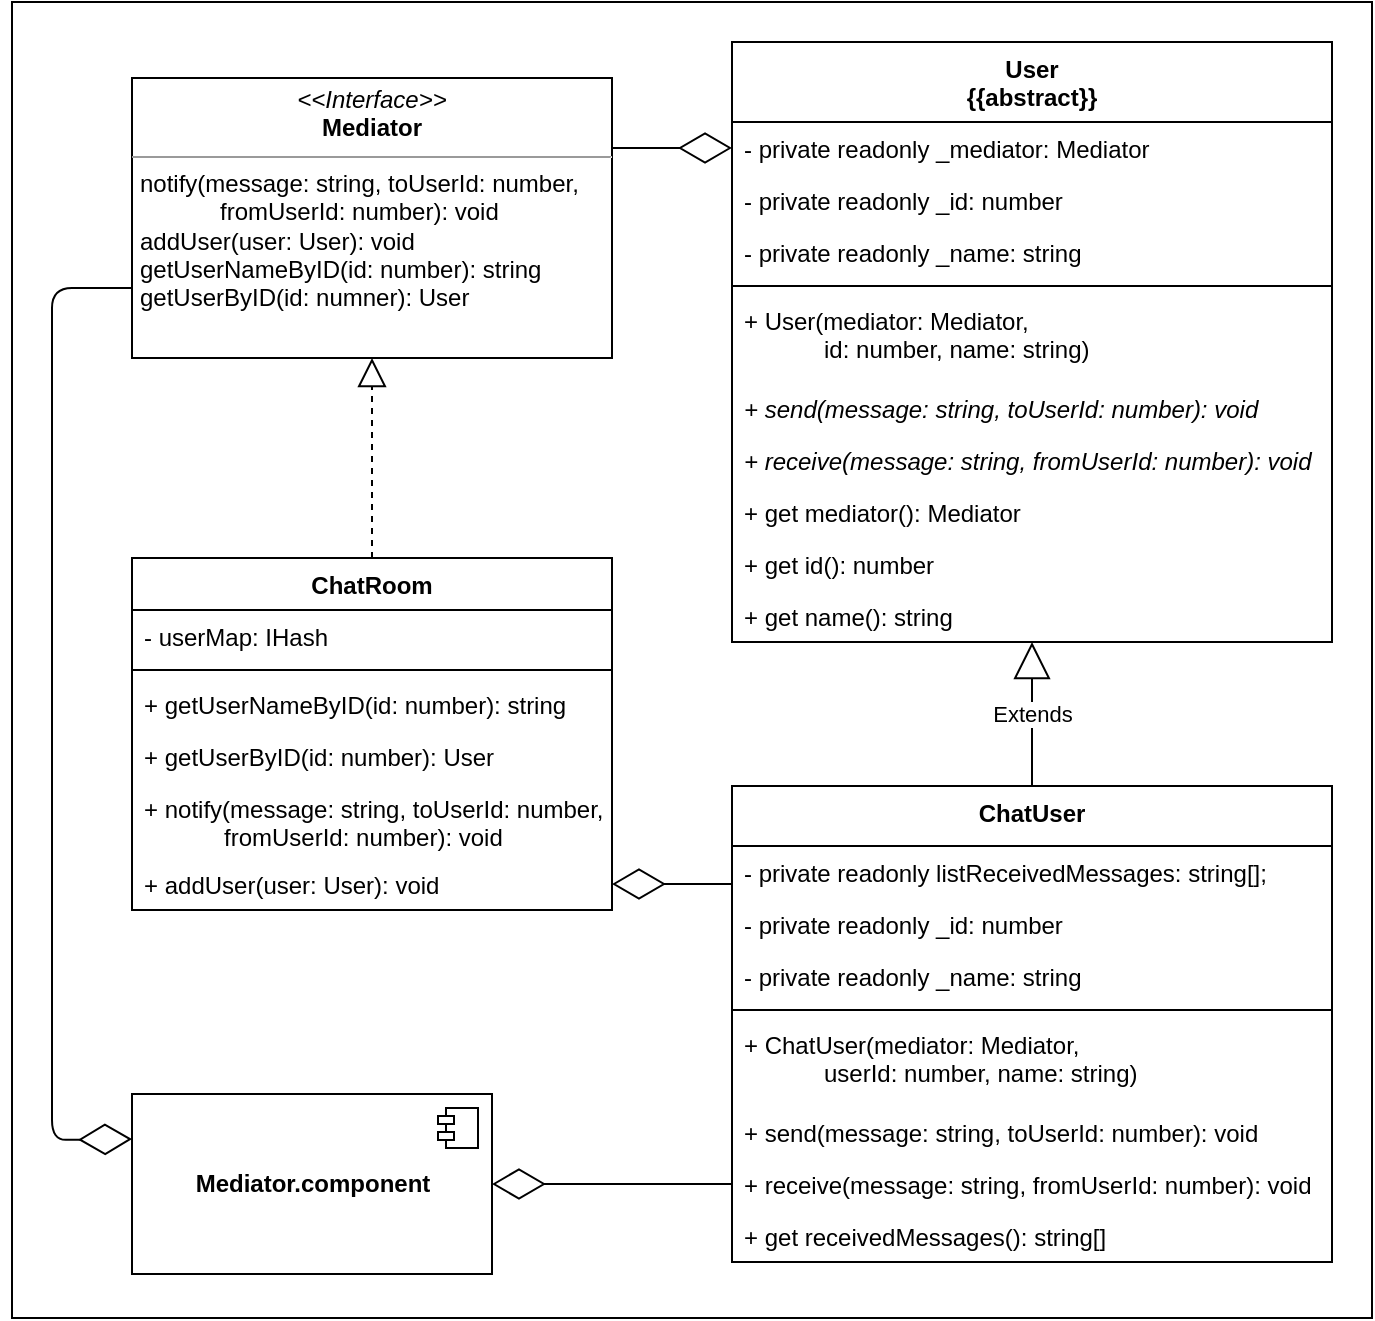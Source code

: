 <mxfile version="13.10.9" type="device"><diagram id="i4FeH9bwblBDaRFKF34I" name="Page-1"><mxGraphModel dx="1752" dy="631" grid="1" gridSize="10" guides="1" tooltips="1" connect="1" arrows="1" fold="1" page="1" pageScale="1" pageWidth="827" pageHeight="1169" math="0" shadow="0"><root><mxCell id="0"/><mxCell id="1" parent="0"/><mxCell id="ltgAlqDpY5igxaq2Ao7G-38" value="" style="rounded=0;whiteSpace=wrap;html=1;" vertex="1" parent="1"><mxGeometry x="180" y="122" width="680" height="658" as="geometry"/></mxCell><mxCell id="ltgAlqDpY5igxaq2Ao7G-1" value="&lt;p style=&quot;margin: 0px ; margin-top: 4px ; text-align: center&quot;&gt;&lt;i&gt;&amp;lt;&amp;lt;Interface&amp;gt;&amp;gt;&lt;/i&gt;&lt;br&gt;&lt;b&gt;Mediator&lt;/b&gt;&lt;/p&gt;&lt;hr size=&quot;1&quot;&gt;&lt;p style=&quot;margin: 0px ; margin-left: 4px&quot;&gt;notify(message: string, toUserId: number,&lt;br&gt;&amp;nbsp; &amp;nbsp; &amp;nbsp; &amp;nbsp; &amp;nbsp; &amp;nbsp; fromUserId: number): void&lt;/p&gt;&lt;p style=&quot;margin: 0px ; margin-left: 4px&quot;&gt;addUser(user: User): void&lt;/p&gt;&lt;p style=&quot;margin: 0px ; margin-left: 4px&quot;&gt;getUserNameByID(id: number): string&lt;/p&gt;&lt;p style=&quot;margin: 0px ; margin-left: 4px&quot;&gt;getUserByID(id: numner): User&lt;/p&gt;" style="verticalAlign=top;align=left;overflow=fill;fontSize=12;fontFamily=Helvetica;html=1;" vertex="1" parent="1"><mxGeometry x="240" y="160" width="240" height="140" as="geometry"/></mxCell><mxCell id="ltgAlqDpY5igxaq2Ao7G-2" value="User&#10;{{abstract}}" style="swimlane;fontStyle=1;align=center;verticalAlign=top;childLayout=stackLayout;horizontal=1;startSize=40;horizontalStack=0;resizeParent=1;resizeParentMax=0;resizeLast=0;collapsible=1;marginBottom=0;" vertex="1" parent="1"><mxGeometry x="540" y="142" width="300" height="300" as="geometry"/></mxCell><mxCell id="ltgAlqDpY5igxaq2Ao7G-3" value="- private readonly _mediator: Mediator" style="text;strokeColor=none;fillColor=none;align=left;verticalAlign=top;spacingLeft=4;spacingRight=4;overflow=hidden;rotatable=0;points=[[0,0.5],[1,0.5]];portConstraint=eastwest;" vertex="1" parent="ltgAlqDpY5igxaq2Ao7G-2"><mxGeometry y="40" width="300" height="26" as="geometry"/></mxCell><mxCell id="ltgAlqDpY5igxaq2Ao7G-6" value="- private readonly _id: number" style="text;strokeColor=none;fillColor=none;align=left;verticalAlign=top;spacingLeft=4;spacingRight=4;overflow=hidden;rotatable=0;points=[[0,0.5],[1,0.5]];portConstraint=eastwest;" vertex="1" parent="ltgAlqDpY5igxaq2Ao7G-2"><mxGeometry y="66" width="300" height="26" as="geometry"/></mxCell><mxCell id="ltgAlqDpY5igxaq2Ao7G-7" value="- private readonly _name: string" style="text;strokeColor=none;fillColor=none;align=left;verticalAlign=top;spacingLeft=4;spacingRight=4;overflow=hidden;rotatable=0;points=[[0,0.5],[1,0.5]];portConstraint=eastwest;" vertex="1" parent="ltgAlqDpY5igxaq2Ao7G-2"><mxGeometry y="92" width="300" height="26" as="geometry"/></mxCell><mxCell id="ltgAlqDpY5igxaq2Ao7G-4" value="" style="line;strokeWidth=1;fillColor=none;align=left;verticalAlign=middle;spacingTop=-1;spacingLeft=3;spacingRight=3;rotatable=0;labelPosition=right;points=[];portConstraint=eastwest;" vertex="1" parent="ltgAlqDpY5igxaq2Ao7G-2"><mxGeometry y="118" width="300" height="8" as="geometry"/></mxCell><mxCell id="ltgAlqDpY5igxaq2Ao7G-5" value="+ User(mediator: Mediator, &#10;            id: number, name: string)" style="text;strokeColor=none;fillColor=none;align=left;verticalAlign=top;spacingLeft=4;spacingRight=4;overflow=hidden;rotatable=0;points=[[0,0.5],[1,0.5]];portConstraint=eastwest;" vertex="1" parent="ltgAlqDpY5igxaq2Ao7G-2"><mxGeometry y="126" width="300" height="44" as="geometry"/></mxCell><mxCell id="ltgAlqDpY5igxaq2Ao7G-8" value="+ send(message: string, toUserId: number): void" style="text;strokeColor=none;fillColor=none;align=left;verticalAlign=top;spacingLeft=4;spacingRight=4;overflow=hidden;rotatable=0;points=[[0,0.5],[1,0.5]];portConstraint=eastwest;fontStyle=2" vertex="1" parent="ltgAlqDpY5igxaq2Ao7G-2"><mxGeometry y="170" width="300" height="26" as="geometry"/></mxCell><mxCell id="ltgAlqDpY5igxaq2Ao7G-9" value="+ receive(message: string, fromUserId: number): void" style="text;strokeColor=none;fillColor=none;align=left;verticalAlign=top;spacingLeft=4;spacingRight=4;overflow=hidden;rotatable=0;points=[[0,0.5],[1,0.5]];portConstraint=eastwest;fontStyle=2" vertex="1" parent="ltgAlqDpY5igxaq2Ao7G-2"><mxGeometry y="196" width="300" height="26" as="geometry"/></mxCell><mxCell id="ltgAlqDpY5igxaq2Ao7G-10" value="+ get mediator(): Mediator" style="text;strokeColor=none;fillColor=none;align=left;verticalAlign=top;spacingLeft=4;spacingRight=4;overflow=hidden;rotatable=0;points=[[0,0.5],[1,0.5]];portConstraint=eastwest;fontStyle=0" vertex="1" parent="ltgAlqDpY5igxaq2Ao7G-2"><mxGeometry y="222" width="300" height="26" as="geometry"/></mxCell><mxCell id="ltgAlqDpY5igxaq2Ao7G-11" value="+ get id(): number" style="text;strokeColor=none;fillColor=none;align=left;verticalAlign=top;spacingLeft=4;spacingRight=4;overflow=hidden;rotatable=0;points=[[0,0.5],[1,0.5]];portConstraint=eastwest;fontStyle=0" vertex="1" parent="ltgAlqDpY5igxaq2Ao7G-2"><mxGeometry y="248" width="300" height="26" as="geometry"/></mxCell><mxCell id="ltgAlqDpY5igxaq2Ao7G-12" value="+ get name(): string" style="text;strokeColor=none;fillColor=none;align=left;verticalAlign=top;spacingLeft=4;spacingRight=4;overflow=hidden;rotatable=0;points=[[0,0.5],[1,0.5]];portConstraint=eastwest;fontStyle=0" vertex="1" parent="ltgAlqDpY5igxaq2Ao7G-2"><mxGeometry y="274" width="300" height="26" as="geometry"/></mxCell><mxCell id="ltgAlqDpY5igxaq2Ao7G-14" value="ChatUser" style="swimlane;fontStyle=1;align=center;verticalAlign=top;childLayout=stackLayout;horizontal=1;startSize=30;horizontalStack=0;resizeParent=1;resizeParentMax=0;resizeLast=0;collapsible=1;marginBottom=0;" vertex="1" parent="1"><mxGeometry x="540" y="514" width="300" height="238" as="geometry"/></mxCell><mxCell id="ltgAlqDpY5igxaq2Ao7G-15" value="- private readonly listReceivedMessages: string[];" style="text;strokeColor=none;fillColor=none;align=left;verticalAlign=top;spacingLeft=4;spacingRight=4;overflow=hidden;rotatable=0;points=[[0,0.5],[1,0.5]];portConstraint=eastwest;" vertex="1" parent="ltgAlqDpY5igxaq2Ao7G-14"><mxGeometry y="30" width="300" height="26" as="geometry"/></mxCell><mxCell id="ltgAlqDpY5igxaq2Ao7G-16" value="- private readonly _id: number" style="text;strokeColor=none;fillColor=none;align=left;verticalAlign=top;spacingLeft=4;spacingRight=4;overflow=hidden;rotatable=0;points=[[0,0.5],[1,0.5]];portConstraint=eastwest;" vertex="1" parent="ltgAlqDpY5igxaq2Ao7G-14"><mxGeometry y="56" width="300" height="26" as="geometry"/></mxCell><mxCell id="ltgAlqDpY5igxaq2Ao7G-17" value="- private readonly _name: string" style="text;strokeColor=none;fillColor=none;align=left;verticalAlign=top;spacingLeft=4;spacingRight=4;overflow=hidden;rotatable=0;points=[[0,0.5],[1,0.5]];portConstraint=eastwest;" vertex="1" parent="ltgAlqDpY5igxaq2Ao7G-14"><mxGeometry y="82" width="300" height="26" as="geometry"/></mxCell><mxCell id="ltgAlqDpY5igxaq2Ao7G-18" value="" style="line;strokeWidth=1;fillColor=none;align=left;verticalAlign=middle;spacingTop=-1;spacingLeft=3;spacingRight=3;rotatable=0;labelPosition=right;points=[];portConstraint=eastwest;" vertex="1" parent="ltgAlqDpY5igxaq2Ao7G-14"><mxGeometry y="108" width="300" height="8" as="geometry"/></mxCell><mxCell id="ltgAlqDpY5igxaq2Ao7G-19" value="+ ChatUser(mediator: Mediator, &#10;            userId: number, name: string)" style="text;strokeColor=none;fillColor=none;align=left;verticalAlign=top;spacingLeft=4;spacingRight=4;overflow=hidden;rotatable=0;points=[[0,0.5],[1,0.5]];portConstraint=eastwest;" vertex="1" parent="ltgAlqDpY5igxaq2Ao7G-14"><mxGeometry y="116" width="300" height="44" as="geometry"/></mxCell><mxCell id="ltgAlqDpY5igxaq2Ao7G-20" value="+ send(message: string, toUserId: number): void" style="text;strokeColor=none;fillColor=none;align=left;verticalAlign=top;spacingLeft=4;spacingRight=4;overflow=hidden;rotatable=0;points=[[0,0.5],[1,0.5]];portConstraint=eastwest;fontStyle=0" vertex="1" parent="ltgAlqDpY5igxaq2Ao7G-14"><mxGeometry y="160" width="300" height="26" as="geometry"/></mxCell><mxCell id="ltgAlqDpY5igxaq2Ao7G-21" value="+ receive(message: string, fromUserId: number): void" style="text;strokeColor=none;fillColor=none;align=left;verticalAlign=top;spacingLeft=4;spacingRight=4;overflow=hidden;rotatable=0;points=[[0,0.5],[1,0.5]];portConstraint=eastwest;fontStyle=0" vertex="1" parent="ltgAlqDpY5igxaq2Ao7G-14"><mxGeometry y="186" width="300" height="26" as="geometry"/></mxCell><mxCell id="ltgAlqDpY5igxaq2Ao7G-22" value="+ get receivedMessages(): string[]" style="text;strokeColor=none;fillColor=none;align=left;verticalAlign=top;spacingLeft=4;spacingRight=4;overflow=hidden;rotatable=0;points=[[0,0.5],[1,0.5]];portConstraint=eastwest;fontStyle=0" vertex="1" parent="ltgAlqDpY5igxaq2Ao7G-14"><mxGeometry y="212" width="300" height="26" as="geometry"/></mxCell><mxCell id="ltgAlqDpY5igxaq2Ao7G-25" value="Extends" style="endArrow=block;endSize=16;endFill=0;html=1;exitX=0.5;exitY=0;exitDx=0;exitDy=0;entryX=0.5;entryY=1;entryDx=0;entryDy=0;entryPerimeter=0;" edge="1" parent="1" source="ltgAlqDpY5igxaq2Ao7G-14" target="ltgAlqDpY5igxaq2Ao7G-12"><mxGeometry width="160" relative="1" as="geometry"><mxPoint x="300" y="650" as="sourcePoint"/><mxPoint x="760" y="470" as="targetPoint"/></mxGeometry></mxCell><mxCell id="ltgAlqDpY5igxaq2Ao7G-26" value="ChatRoom" style="swimlane;fontStyle=1;align=center;verticalAlign=top;childLayout=stackLayout;horizontal=1;startSize=26;horizontalStack=0;resizeParent=1;resizeParentMax=0;resizeLast=0;collapsible=1;marginBottom=0;" vertex="1" parent="1"><mxGeometry x="240" y="400" width="240" height="176" as="geometry"/></mxCell><mxCell id="ltgAlqDpY5igxaq2Ao7G-27" value="- userMap: IHash" style="text;strokeColor=none;fillColor=none;align=left;verticalAlign=top;spacingLeft=4;spacingRight=4;overflow=hidden;rotatable=0;points=[[0,0.5],[1,0.5]];portConstraint=eastwest;" vertex="1" parent="ltgAlqDpY5igxaq2Ao7G-26"><mxGeometry y="26" width="240" height="26" as="geometry"/></mxCell><mxCell id="ltgAlqDpY5igxaq2Ao7G-28" value="" style="line;strokeWidth=1;fillColor=none;align=left;verticalAlign=middle;spacingTop=-1;spacingLeft=3;spacingRight=3;rotatable=0;labelPosition=right;points=[];portConstraint=eastwest;" vertex="1" parent="ltgAlqDpY5igxaq2Ao7G-26"><mxGeometry y="52" width="240" height="8" as="geometry"/></mxCell><mxCell id="ltgAlqDpY5igxaq2Ao7G-29" value="+ getUserNameByID(id: number): string" style="text;strokeColor=none;fillColor=none;align=left;verticalAlign=top;spacingLeft=4;spacingRight=4;overflow=hidden;rotatable=0;points=[[0,0.5],[1,0.5]];portConstraint=eastwest;" vertex="1" parent="ltgAlqDpY5igxaq2Ao7G-26"><mxGeometry y="60" width="240" height="26" as="geometry"/></mxCell><mxCell id="ltgAlqDpY5igxaq2Ao7G-30" value="+ getUserByID(id: number): User" style="text;strokeColor=none;fillColor=none;align=left;verticalAlign=top;spacingLeft=4;spacingRight=4;overflow=hidden;rotatable=0;points=[[0,0.5],[1,0.5]];portConstraint=eastwest;" vertex="1" parent="ltgAlqDpY5igxaq2Ao7G-26"><mxGeometry y="86" width="240" height="26" as="geometry"/></mxCell><mxCell id="ltgAlqDpY5igxaq2Ao7G-31" value="+ notify(message: string, toUserId: number,&#10;            fromUserId: number): void" style="text;strokeColor=none;fillColor=none;align=left;verticalAlign=top;spacingLeft=4;spacingRight=4;overflow=hidden;rotatable=0;points=[[0,0.5],[1,0.5]];portConstraint=eastwest;" vertex="1" parent="ltgAlqDpY5igxaq2Ao7G-26"><mxGeometry y="112" width="240" height="38" as="geometry"/></mxCell><mxCell id="ltgAlqDpY5igxaq2Ao7G-32" value="+ addUser(user: User): void" style="text;strokeColor=none;fillColor=none;align=left;verticalAlign=top;spacingLeft=4;spacingRight=4;overflow=hidden;rotatable=0;points=[[0,0.5],[1,0.5]];portConstraint=eastwest;" vertex="1" parent="ltgAlqDpY5igxaq2Ao7G-26"><mxGeometry y="150" width="240" height="26" as="geometry"/></mxCell><mxCell id="ltgAlqDpY5igxaq2Ao7G-33" value="" style="endArrow=block;dashed=1;endFill=0;endSize=12;html=1;entryX=0.5;entryY=1;entryDx=0;entryDy=0;exitX=0.5;exitY=0;exitDx=0;exitDy=0;" edge="1" parent="1" source="ltgAlqDpY5igxaq2Ao7G-26" target="ltgAlqDpY5igxaq2Ao7G-1"><mxGeometry width="160" relative="1" as="geometry"><mxPoint x="150" y="650" as="sourcePoint"/><mxPoint x="310" y="650" as="targetPoint"/></mxGeometry></mxCell><mxCell id="ltgAlqDpY5igxaq2Ao7G-34" value="&lt;b&gt;Mediator.component&lt;/b&gt;" style="html=1;dropTarget=0;" vertex="1" parent="1"><mxGeometry x="240" y="668" width="180" height="90" as="geometry"/></mxCell><mxCell id="ltgAlqDpY5igxaq2Ao7G-35" value="" style="shape=module;jettyWidth=8;jettyHeight=4;" vertex="1" parent="ltgAlqDpY5igxaq2Ao7G-34"><mxGeometry x="1" width="20" height="20" relative="1" as="geometry"><mxPoint x="-27" y="7" as="offset"/></mxGeometry></mxCell><mxCell id="ltgAlqDpY5igxaq2Ao7G-36" value="" style="endArrow=diamondThin;endFill=0;endSize=24;html=1;entryX=1;entryY=0.5;entryDx=0;entryDy=0;exitX=0;exitY=0.5;exitDx=0;exitDy=0;" edge="1" parent="1" source="ltgAlqDpY5igxaq2Ao7G-21" target="ltgAlqDpY5igxaq2Ao7G-34"><mxGeometry width="160" relative="1" as="geometry"><mxPoint x="780" y="860" as="sourcePoint"/><mxPoint x="940" y="860" as="targetPoint"/></mxGeometry></mxCell><mxCell id="ltgAlqDpY5igxaq2Ao7G-37" value="" style="endArrow=diamondThin;endFill=0;endSize=24;html=1;entryX=0;entryY=0.25;entryDx=0;entryDy=0;exitX=0;exitY=0.75;exitDx=0;exitDy=0;" edge="1" parent="1" source="ltgAlqDpY5igxaq2Ao7G-1" target="ltgAlqDpY5igxaq2Ao7G-34"><mxGeometry width="160" relative="1" as="geometry"><mxPoint x="140" y="670" as="sourcePoint"/><mxPoint x="300" y="670" as="targetPoint"/><Array as="points"><mxPoint x="200" y="265"/><mxPoint x="200" y="691"/></Array></mxGeometry></mxCell><mxCell id="ltgAlqDpY5igxaq2Ao7G-13" value="" style="endArrow=diamondThin;endFill=0;endSize=24;html=1;entryX=0;entryY=0.5;entryDx=0;entryDy=0;exitX=1;exitY=0.25;exitDx=0;exitDy=0;" edge="1" parent="1" source="ltgAlqDpY5igxaq2Ao7G-1" target="ltgAlqDpY5igxaq2Ao7G-3"><mxGeometry width="160" relative="1" as="geometry"><mxPoint x="400" y="480" as="sourcePoint"/><mxPoint x="560" y="480" as="targetPoint"/></mxGeometry></mxCell><mxCell id="ltgAlqDpY5igxaq2Ao7G-39" value="" style="endArrow=diamondThin;endFill=0;endSize=24;html=1;entryX=1;entryY=0.5;entryDx=0;entryDy=0;" edge="1" parent="1" target="ltgAlqDpY5igxaq2Ao7G-32"><mxGeometry width="160" relative="1" as="geometry"><mxPoint x="540" y="563" as="sourcePoint"/><mxPoint x="80" y="450" as="targetPoint"/></mxGeometry></mxCell></root></mxGraphModel></diagram></mxfile>